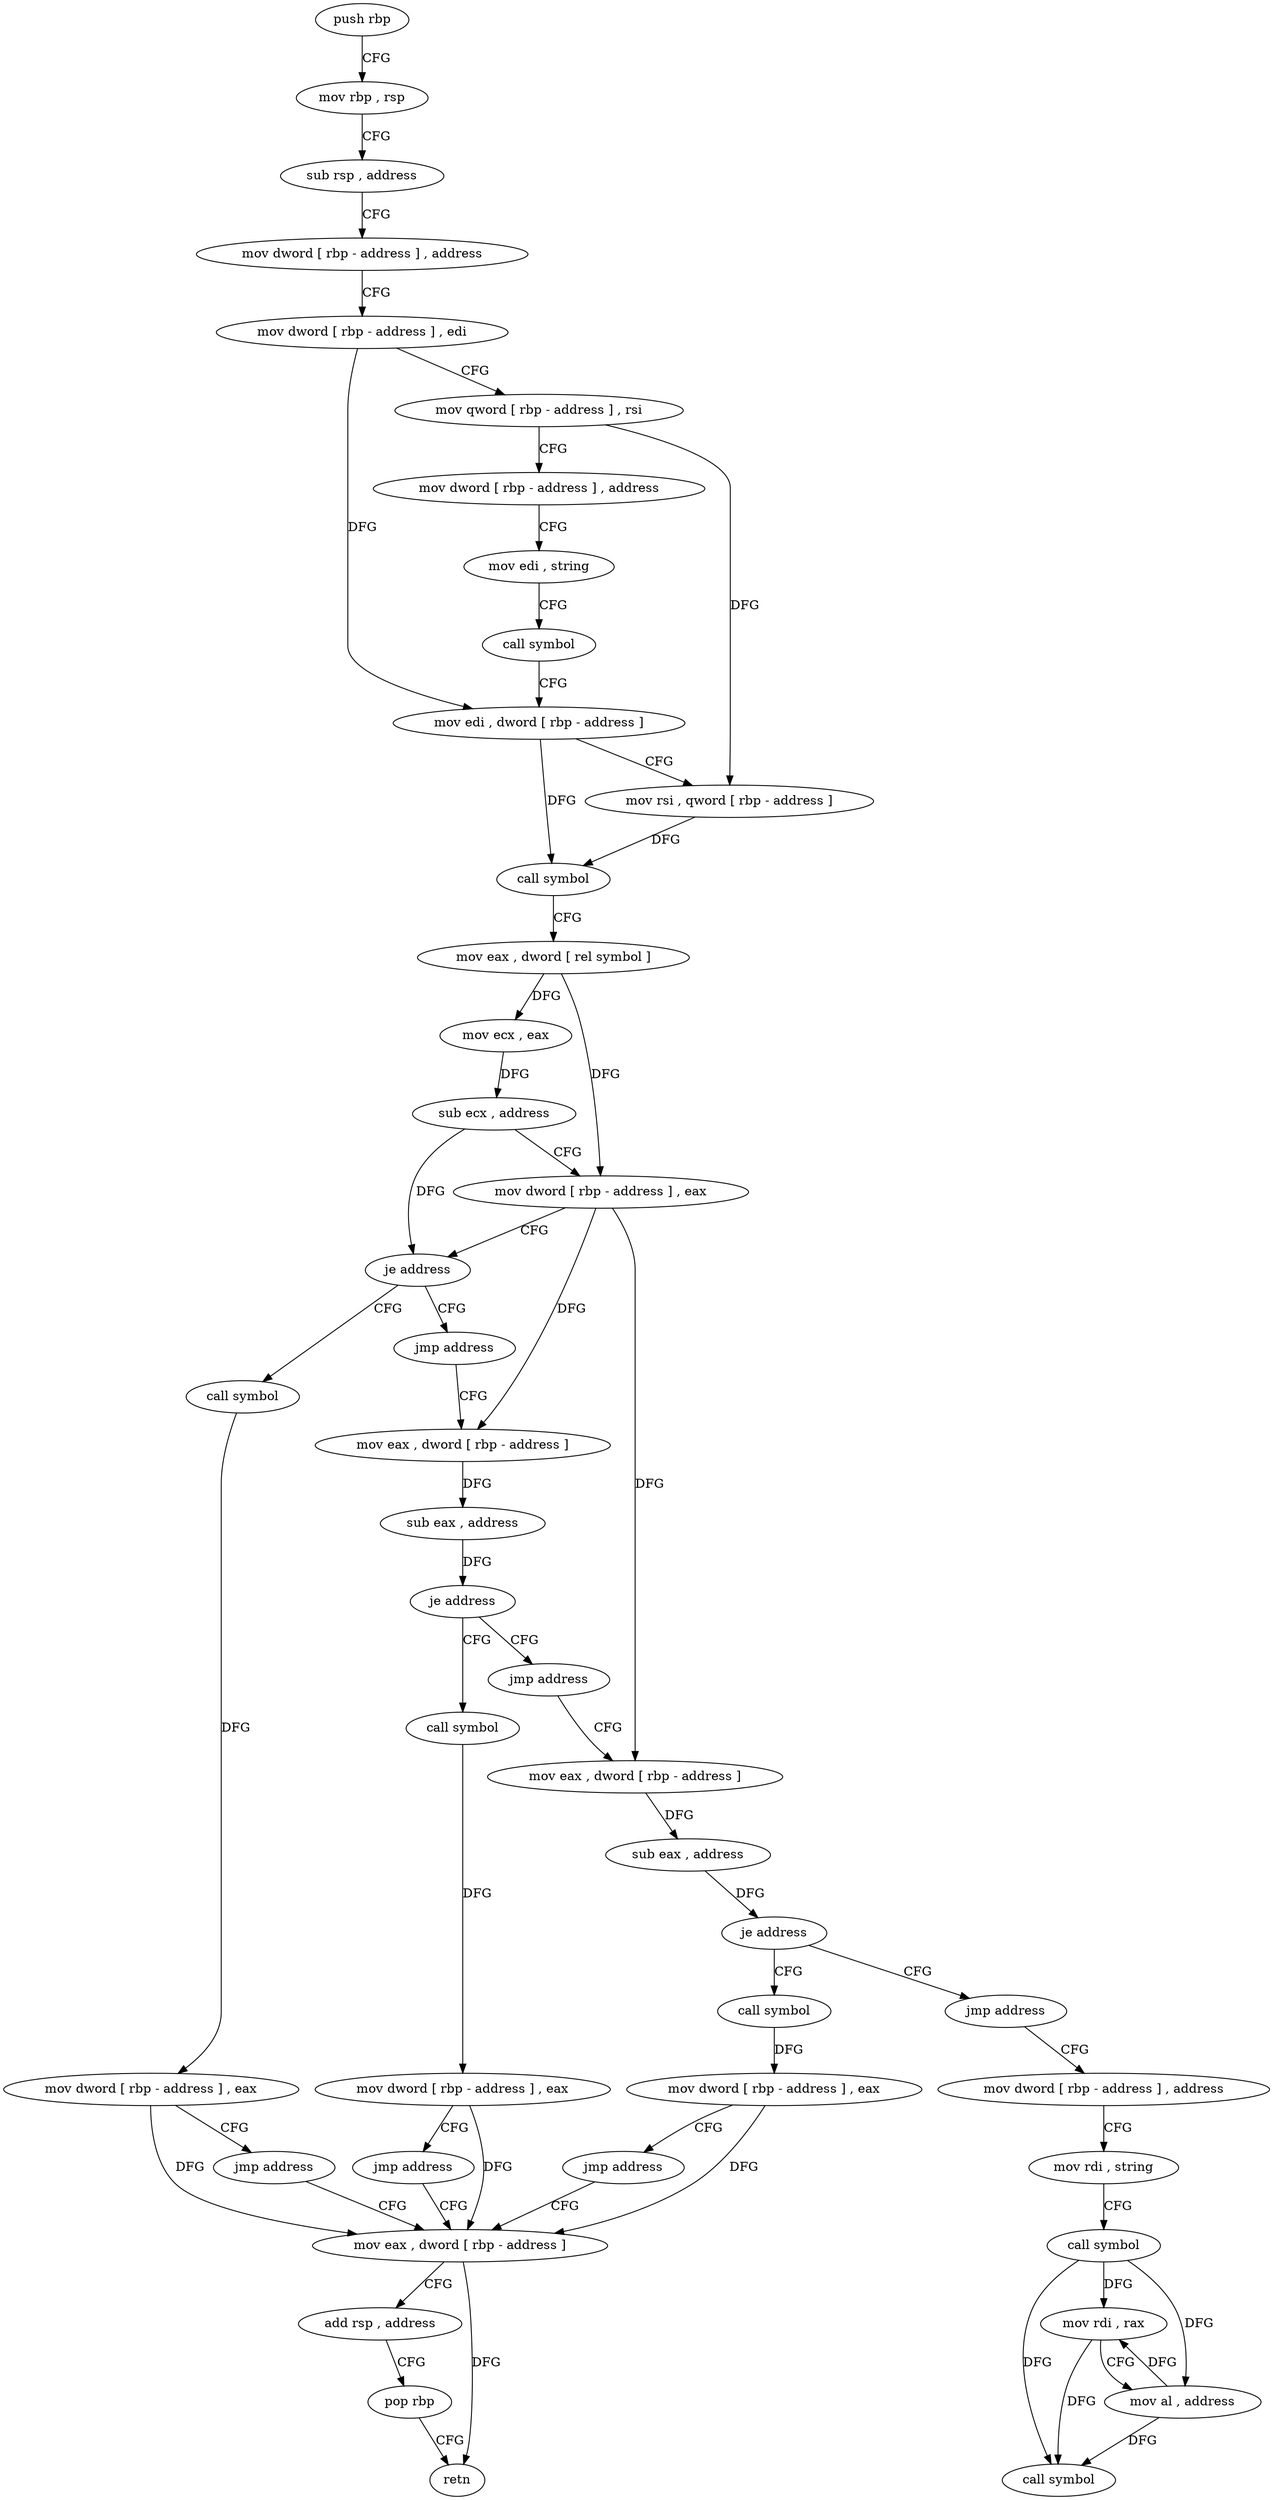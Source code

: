 digraph "func" {
"4217248" [label = "push rbp" ]
"4217249" [label = "mov rbp , rsp" ]
"4217252" [label = "sub rsp , address" ]
"4217256" [label = "mov dword [ rbp - address ] , address" ]
"4217263" [label = "mov dword [ rbp - address ] , edi" ]
"4217266" [label = "mov qword [ rbp - address ] , rsi" ]
"4217270" [label = "mov dword [ rbp - address ] , address" ]
"4217277" [label = "mov edi , string" ]
"4217282" [label = "call symbol" ]
"4217287" [label = "mov edi , dword [ rbp - address ]" ]
"4217290" [label = "mov rsi , qword [ rbp - address ]" ]
"4217294" [label = "call symbol" ]
"4217299" [label = "mov eax , dword [ rel symbol ]" ]
"4217305" [label = "mov ecx , eax" ]
"4217307" [label = "sub ecx , address" ]
"4217310" [label = "mov dword [ rbp - address ] , eax" ]
"4217313" [label = "je address" ]
"4217358" [label = "call symbol" ]
"4217319" [label = "jmp address" ]
"4217363" [label = "mov dword [ rbp - address ] , eax" ]
"4217366" [label = "jmp address" ]
"4217429" [label = "mov eax , dword [ rbp - address ]" ]
"4217324" [label = "mov eax , dword [ rbp - address ]" ]
"4217432" [label = "add rsp , address" ]
"4217436" [label = "pop rbp" ]
"4217437" [label = "retn" ]
"4217327" [label = "sub eax , address" ]
"4217330" [label = "je address" ]
"4217371" [label = "call symbol" ]
"4217336" [label = "jmp address" ]
"4217376" [label = "mov dword [ rbp - address ] , eax" ]
"4217379" [label = "jmp address" ]
"4217341" [label = "mov eax , dword [ rbp - address ]" ]
"4217344" [label = "sub eax , address" ]
"4217347" [label = "je address" ]
"4217384" [label = "call symbol" ]
"4217353" [label = "jmp address" ]
"4217389" [label = "mov dword [ rbp - address ] , eax" ]
"4217392" [label = "jmp address" ]
"4217397" [label = "mov dword [ rbp - address ] , address" ]
"4217404" [label = "mov rdi , string" ]
"4217414" [label = "call symbol" ]
"4217419" [label = "mov rdi , rax" ]
"4217422" [label = "mov al , address" ]
"4217424" [label = "call symbol" ]
"4217248" -> "4217249" [ label = "CFG" ]
"4217249" -> "4217252" [ label = "CFG" ]
"4217252" -> "4217256" [ label = "CFG" ]
"4217256" -> "4217263" [ label = "CFG" ]
"4217263" -> "4217266" [ label = "CFG" ]
"4217263" -> "4217287" [ label = "DFG" ]
"4217266" -> "4217270" [ label = "CFG" ]
"4217266" -> "4217290" [ label = "DFG" ]
"4217270" -> "4217277" [ label = "CFG" ]
"4217277" -> "4217282" [ label = "CFG" ]
"4217282" -> "4217287" [ label = "CFG" ]
"4217287" -> "4217290" [ label = "CFG" ]
"4217287" -> "4217294" [ label = "DFG" ]
"4217290" -> "4217294" [ label = "DFG" ]
"4217294" -> "4217299" [ label = "CFG" ]
"4217299" -> "4217305" [ label = "DFG" ]
"4217299" -> "4217310" [ label = "DFG" ]
"4217305" -> "4217307" [ label = "DFG" ]
"4217307" -> "4217310" [ label = "CFG" ]
"4217307" -> "4217313" [ label = "DFG" ]
"4217310" -> "4217313" [ label = "CFG" ]
"4217310" -> "4217324" [ label = "DFG" ]
"4217310" -> "4217341" [ label = "DFG" ]
"4217313" -> "4217358" [ label = "CFG" ]
"4217313" -> "4217319" [ label = "CFG" ]
"4217358" -> "4217363" [ label = "DFG" ]
"4217319" -> "4217324" [ label = "CFG" ]
"4217363" -> "4217366" [ label = "CFG" ]
"4217363" -> "4217429" [ label = "DFG" ]
"4217366" -> "4217429" [ label = "CFG" ]
"4217429" -> "4217432" [ label = "CFG" ]
"4217429" -> "4217437" [ label = "DFG" ]
"4217324" -> "4217327" [ label = "DFG" ]
"4217432" -> "4217436" [ label = "CFG" ]
"4217436" -> "4217437" [ label = "CFG" ]
"4217327" -> "4217330" [ label = "DFG" ]
"4217330" -> "4217371" [ label = "CFG" ]
"4217330" -> "4217336" [ label = "CFG" ]
"4217371" -> "4217376" [ label = "DFG" ]
"4217336" -> "4217341" [ label = "CFG" ]
"4217376" -> "4217379" [ label = "CFG" ]
"4217376" -> "4217429" [ label = "DFG" ]
"4217379" -> "4217429" [ label = "CFG" ]
"4217341" -> "4217344" [ label = "DFG" ]
"4217344" -> "4217347" [ label = "DFG" ]
"4217347" -> "4217384" [ label = "CFG" ]
"4217347" -> "4217353" [ label = "CFG" ]
"4217384" -> "4217389" [ label = "DFG" ]
"4217353" -> "4217397" [ label = "CFG" ]
"4217389" -> "4217392" [ label = "CFG" ]
"4217389" -> "4217429" [ label = "DFG" ]
"4217392" -> "4217429" [ label = "CFG" ]
"4217397" -> "4217404" [ label = "CFG" ]
"4217404" -> "4217414" [ label = "CFG" ]
"4217414" -> "4217419" [ label = "DFG" ]
"4217414" -> "4217422" [ label = "DFG" ]
"4217414" -> "4217424" [ label = "DFG" ]
"4217419" -> "4217422" [ label = "CFG" ]
"4217419" -> "4217424" [ label = "DFG" ]
"4217422" -> "4217424" [ label = "DFG" ]
"4217422" -> "4217419" [ label = "DFG" ]
}
